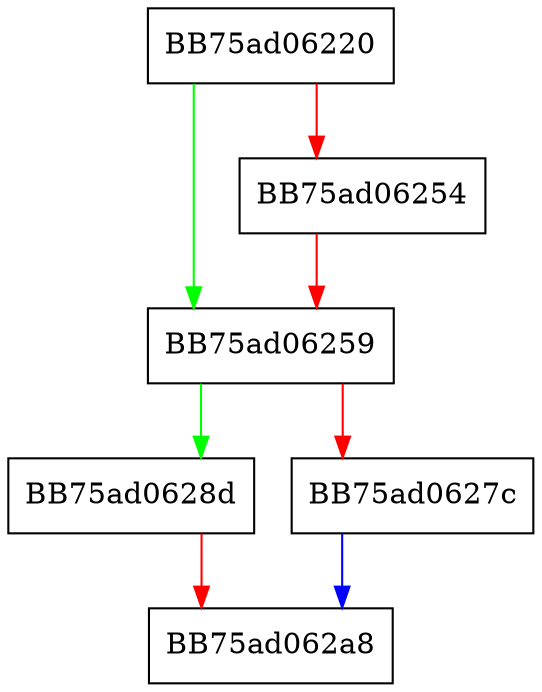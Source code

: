 digraph Unpack {
  node [shape="box"];
  graph [splines=ortho];
  BB75ad06220 -> BB75ad06259 [color="green"];
  BB75ad06220 -> BB75ad06254 [color="red"];
  BB75ad06254 -> BB75ad06259 [color="red"];
  BB75ad06259 -> BB75ad0628d [color="green"];
  BB75ad06259 -> BB75ad0627c [color="red"];
  BB75ad0627c -> BB75ad062a8 [color="blue"];
  BB75ad0628d -> BB75ad062a8 [color="red"];
}